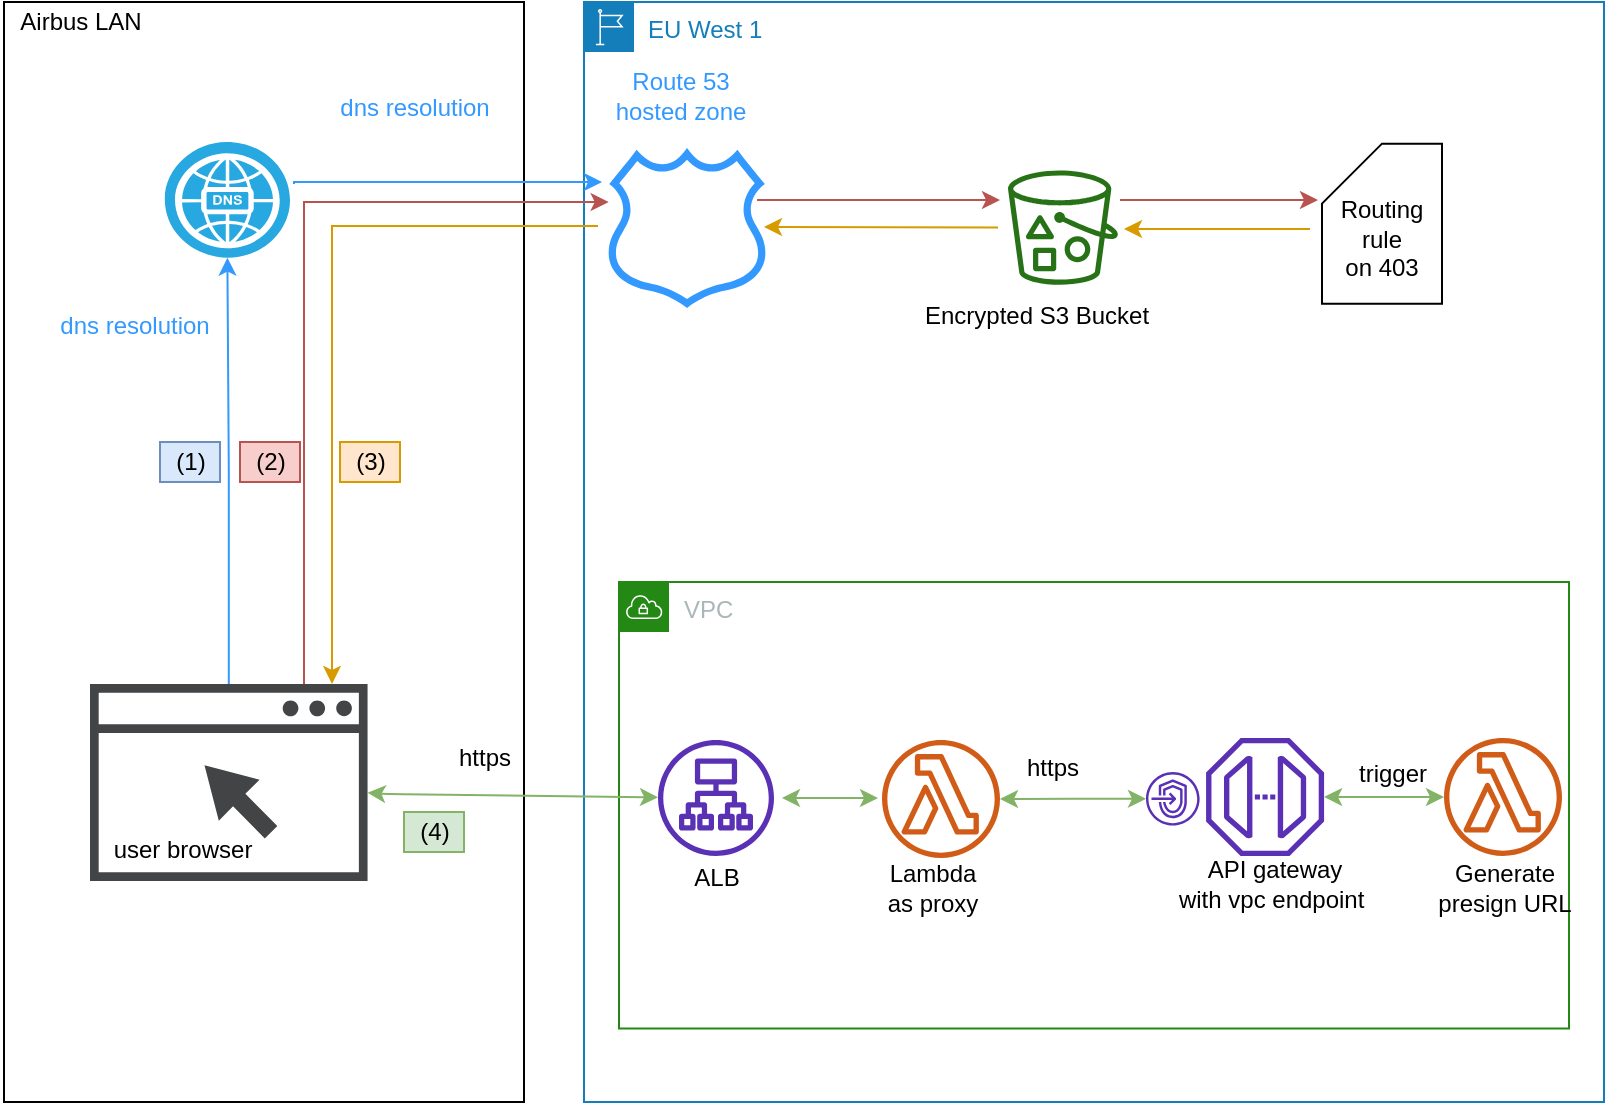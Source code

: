 <mxfile version="12.6.4" type="github">
  <diagram id="uXmttSxeo8CzMjYbrP_F" name="Page-1">
    <mxGraphModel dx="1402" dy="688" grid="1" gridSize="10" guides="1" tooltips="1" connect="1" arrows="1" fold="1" page="1" pageScale="1" pageWidth="850" pageHeight="1100" math="0" shadow="0">
      <root>
        <mxCell id="0"/>
        <mxCell id="1" parent="0"/>
        <mxCell id="6_tzwVEDrdGomNf8C0je-2" value="EU West 1" style="points=[[0,0],[0.25,0],[0.5,0],[0.75,0],[1,0],[1,0.25],[1,0.5],[1,0.75],[1,1],[0.75,1],[0.5,1],[0.25,1],[0,1],[0,0.75],[0,0.5],[0,0.25]];outlineConnect=0;gradientColor=none;html=1;whiteSpace=wrap;fontSize=12;fontStyle=0;shape=mxgraph.aws4.group;grIcon=mxgraph.aws4.group_region;strokeColor=#147EBA;fillColor=none;verticalAlign=top;align=left;spacingLeft=30;fontColor=#147EBA;dashed=0;" parent="1" vertex="1">
          <mxGeometry x="300" y="30" width="510" height="550" as="geometry"/>
        </mxCell>
        <mxCell id="6_tzwVEDrdGomNf8C0je-34" value="" style="rounded=0;whiteSpace=wrap;html=1;direction=south;" parent="1" vertex="1">
          <mxGeometry x="10" y="30" width="260" height="550" as="geometry"/>
        </mxCell>
        <mxCell id="6_tzwVEDrdGomNf8C0je-1" value="VPC" style="points=[[0,0],[0.25,0],[0.5,0],[0.75,0],[1,0],[1,0.25],[1,0.5],[1,0.75],[1,1],[0.75,1],[0.5,1],[0.25,1],[0,1],[0,0.75],[0,0.5],[0,0.25]];outlineConnect=0;gradientColor=none;html=1;whiteSpace=wrap;fontSize=12;fontStyle=0;shape=mxgraph.aws4.group;grIcon=mxgraph.aws4.group_vpc;strokeColor=#248814;fillColor=none;verticalAlign=top;align=left;spacingLeft=30;fontColor=#AAB7B8;dashed=0;" parent="1" vertex="1">
          <mxGeometry x="317.5" y="320" width="475" height="223.27" as="geometry"/>
        </mxCell>
        <mxCell id="6_tzwVEDrdGomNf8C0je-4" value="" style="outlineConnect=0;fontColor=#232F3E;gradientColor=none;fillColor=#5A30B5;strokeColor=none;dashed=0;verticalLabelPosition=bottom;verticalAlign=top;align=center;html=1;fontSize=12;fontStyle=0;aspect=fixed;pointerEvents=1;shape=mxgraph.aws4.application_load_balancer;" parent="1" vertex="1">
          <mxGeometry x="337" y="399" width="58" height="58" as="geometry"/>
        </mxCell>
        <mxCell id="FjIFYjuclCFXKVwC-oeQ-6" style="edgeStyle=orthogonalEdgeStyle;rounded=0;orthogonalLoop=1;jettySize=auto;html=1;fillColor=#f8cecc;strokeColor=#b85450;" parent="1" edge="1">
          <mxGeometry relative="1" as="geometry">
            <mxPoint x="386.551" y="129" as="sourcePoint"/>
            <mxPoint x="508" y="129" as="targetPoint"/>
            <Array as="points">
              <mxPoint x="449" y="129"/>
              <mxPoint x="449" y="129"/>
            </Array>
          </mxGeometry>
        </mxCell>
        <mxCell id="6_tzwVEDrdGomNf8C0je-5" value="" style="outlineConnect=0;fillColor=#3399FF;strokeColor=#6c8ebf;dashed=0;verticalLabelPosition=bottom;verticalAlign=top;align=center;html=1;fontSize=12;fontStyle=0;aspect=fixed;pointerEvents=1;shape=mxgraph.aws4.hosted_zone;" parent="1" vertex="1">
          <mxGeometry x="311" y="103" width="81.03" height="80" as="geometry"/>
        </mxCell>
        <mxCell id="6_tzwVEDrdGomNf8C0je-8" value="" style="outlineConnect=0;fontColor=#232F3E;gradientColor=none;fillColor=#D05C17;strokeColor=none;dashed=0;verticalLabelPosition=bottom;verticalAlign=top;align=center;html=1;fontSize=12;fontStyle=0;aspect=fixed;pointerEvents=1;shape=mxgraph.aws4.lambda_function;" parent="1" vertex="1">
          <mxGeometry x="449" y="399" width="59" height="59" as="geometry"/>
        </mxCell>
        <mxCell id="6_tzwVEDrdGomNf8C0je-9" value="" style="group" parent="1" vertex="1" connectable="0">
          <mxGeometry x="581" y="398" width="92" height="59" as="geometry"/>
        </mxCell>
        <mxCell id="6_tzwVEDrdGomNf8C0je-10" value="" style="outlineConnect=0;fontColor=#232F3E;gradientColor=none;fillColor=#5A30B5;strokeColor=none;dashed=0;verticalLabelPosition=bottom;verticalAlign=top;align=center;html=1;fontSize=12;fontStyle=0;aspect=fixed;pointerEvents=1;shape=mxgraph.aws4.endpoints;" parent="6_tzwVEDrdGomNf8C0je-9" vertex="1">
          <mxGeometry y="16.985" width="26.818" height="26.818" as="geometry"/>
        </mxCell>
        <mxCell id="6_tzwVEDrdGomNf8C0je-11" value="" style="outlineConnect=0;fontColor=#232F3E;gradientColor=none;fillColor=#5A30B5;strokeColor=none;dashed=0;verticalLabelPosition=bottom;verticalAlign=top;align=center;html=1;fontSize=12;fontStyle=0;aspect=fixed;pointerEvents=1;shape=mxgraph.aws4.endpoint;" parent="6_tzwVEDrdGomNf8C0je-9" vertex="1">
          <mxGeometry x="30.041" width="59" height="59" as="geometry"/>
        </mxCell>
        <mxCell id="6_tzwVEDrdGomNf8C0je-12" value="" style="outlineConnect=0;fontColor=#232F3E;gradientColor=none;fillColor=#277116;strokeColor=none;dashed=0;verticalLabelPosition=bottom;verticalAlign=top;align=center;html=1;fontSize=12;fontStyle=0;aspect=fixed;pointerEvents=1;shape=mxgraph.aws4.bucket_with_objects;" parent="1" vertex="1">
          <mxGeometry x="512" y="114.2" width="55" height="57.2" as="geometry"/>
        </mxCell>
        <mxCell id="6_tzwVEDrdGomNf8C0je-14" value="Route 53 &lt;br&gt;hosted zone" style="text;html=1;align=center;verticalAlign=middle;resizable=0;points=[];autosize=1;fontColor=#3399FF;" parent="1" vertex="1">
          <mxGeometry x="308" y="62.03" width="80" height="30" as="geometry"/>
        </mxCell>
        <mxCell id="6_tzwVEDrdGomNf8C0je-15" value="ALB" style="text;html=1;align=center;verticalAlign=middle;resizable=0;points=[];autosize=1;" parent="1" vertex="1">
          <mxGeometry x="346" y="458" width="40" height="20" as="geometry"/>
        </mxCell>
        <mxCell id="6_tzwVEDrdGomNf8C0je-16" value="Lambda &lt;br&gt;as proxy" style="text;html=1;align=center;verticalAlign=middle;resizable=0;points=[];autosize=1;" parent="1" vertex="1">
          <mxGeometry x="444" y="458" width="60" height="30" as="geometry"/>
        </mxCell>
        <mxCell id="6_tzwVEDrdGomNf8C0je-17" value="API gateway&lt;br&gt;with vpc endpoint&amp;nbsp;" style="text;html=1;align=center;verticalAlign=middle;resizable=0;points=[];autosize=1;" parent="1" vertex="1">
          <mxGeometry x="590" y="456" width="110" height="30" as="geometry"/>
        </mxCell>
        <mxCell id="6_tzwVEDrdGomNf8C0je-19" value="https" style="text;html=1;align=center;verticalAlign=middle;resizable=0;points=[];autosize=1;fontColor=#000000;" parent="1" vertex="1">
          <mxGeometry x="514" y="403" width="40" height="20" as="geometry"/>
        </mxCell>
        <mxCell id="6_tzwVEDrdGomNf8C0je-20" value="trigger" style="text;html=1;align=center;verticalAlign=middle;resizable=0;points=[];autosize=1;fontColor=#000000;" parent="1" vertex="1">
          <mxGeometry x="679" y="406" width="50" height="20" as="geometry"/>
        </mxCell>
        <mxCell id="6_tzwVEDrdGomNf8C0je-21" style="edgeStyle=orthogonalEdgeStyle;rounded=0;orthogonalLoop=1;jettySize=auto;html=1;strokeColor=#3399FF;fontColor=#000000;exitX=1;exitY=0.363;exitDx=0;exitDy=0;exitPerimeter=0;" parent="1" edge="1">
          <mxGeometry relative="1" as="geometry">
            <mxPoint x="155" y="121" as="sourcePoint"/>
            <mxPoint x="309" y="120" as="targetPoint"/>
            <Array as="points">
              <mxPoint x="155" y="120"/>
            </Array>
          </mxGeometry>
        </mxCell>
        <mxCell id="6_tzwVEDrdGomNf8C0je-22" value="" style="verticalLabelPosition=bottom;html=1;fillColor=#28A8E0;verticalAlign=top;points=[[0.145,0.145,0],[0.856,0.145,0],[0.855,0.855,0],[0.145,0.855,0],[0.5,0,0], [1,0.5,0], [0.5,1,0],[0,0.5,0]];pointerEvents=1;align=center;shape=mxgraph.cisco_safe.capability.dns;fontColor=#000000;" parent="1" vertex="1">
          <mxGeometry x="90.39" y="100" width="62.61" height="57.83" as="geometry"/>
        </mxCell>
        <mxCell id="6_tzwVEDrdGomNf8C0je-24" value="dns resolution" style="text;html=1;align=center;verticalAlign=middle;resizable=0;points=[];autosize=1;fontColor=#3399FF;" parent="1" vertex="1">
          <mxGeometry x="170" y="72.63" width="90" height="20" as="geometry"/>
        </mxCell>
        <mxCell id="6_tzwVEDrdGomNf8C0je-26" style="edgeStyle=orthogonalEdgeStyle;rounded=0;orthogonalLoop=1;jettySize=auto;html=1;strokeColor=#3399FF;fontColor=#000000;entryX=0.5;entryY=1;entryDx=0;entryDy=0;entryPerimeter=0;" parent="1" source="6_tzwVEDrdGomNf8C0je-25" target="6_tzwVEDrdGomNf8C0je-22" edge="1">
          <mxGeometry relative="1" as="geometry">
            <mxPoint x="180" y="106" as="sourcePoint"/>
            <mxPoint x="321.086" y="106" as="targetPoint"/>
          </mxGeometry>
        </mxCell>
        <mxCell id="6_tzwVEDrdGomNf8C0je-27" value="dns resolution" style="text;html=1;align=center;verticalAlign=middle;resizable=0;points=[];autosize=1;fontColor=#3399FF;" parent="1" vertex="1">
          <mxGeometry x="30" y="182.13" width="90" height="20" as="geometry"/>
        </mxCell>
        <mxCell id="6_tzwVEDrdGomNf8C0je-28" value="" style="endArrow=classic;html=1;strokeColor=#82b366;fontColor=#3399FF;startArrow=classic;startFill=1;fillColor=#d5e8d4;" parent="1" source="6_tzwVEDrdGomNf8C0je-25" target="6_tzwVEDrdGomNf8C0je-4" edge="1">
          <mxGeometry width="50" height="50" relative="1" as="geometry">
            <mxPoint x="10" y="560" as="sourcePoint"/>
            <mxPoint x="60" y="510" as="targetPoint"/>
            <Array as="points">
              <mxPoint x="200" y="426"/>
            </Array>
          </mxGeometry>
        </mxCell>
        <mxCell id="6_tzwVEDrdGomNf8C0je-29" value="https" style="text;html=1;align=center;verticalAlign=middle;resizable=0;points=[];autosize=1;fontColor=#000000;" parent="1" vertex="1">
          <mxGeometry x="230" y="398" width="40" height="20" as="geometry"/>
        </mxCell>
        <mxCell id="6_tzwVEDrdGomNf8C0je-30" value="Airbus LAN" style="text;html=1;align=center;verticalAlign=middle;resizable=0;points=[];autosize=1;fontColor=#000000;" parent="1" vertex="1">
          <mxGeometry x="8" y="30" width="80" height="20" as="geometry"/>
        </mxCell>
        <mxCell id="6_tzwVEDrdGomNf8C0je-32" value="" style="outlineConnect=0;fontColor=#232F3E;gradientColor=none;fillColor=#D05C17;strokeColor=none;dashed=0;verticalLabelPosition=bottom;verticalAlign=top;align=center;html=1;fontSize=12;fontStyle=0;aspect=fixed;pointerEvents=1;shape=mxgraph.aws4.lambda_function;" parent="1" vertex="1">
          <mxGeometry x="730" y="398" width="59" height="59" as="geometry"/>
        </mxCell>
        <mxCell id="FjIFYjuclCFXKVwC-oeQ-1" value="" style="group" parent="1" vertex="1" connectable="0">
          <mxGeometry x="53" y="371" width="138.78" height="98.54" as="geometry"/>
        </mxCell>
        <mxCell id="6_tzwVEDrdGomNf8C0je-25" value="" style="pointerEvents=1;shadow=0;dashed=0;html=1;strokeColor=none;fillColor=#434445;aspect=fixed;labelPosition=center;verticalLabelPosition=bottom;verticalAlign=top;align=center;outlineConnect=0;shape=mxgraph.vvd.web_browser;fontColor=#3399FF;" parent="FjIFYjuclCFXKVwC-oeQ-1" vertex="1">
          <mxGeometry width="138.78" height="98.54" as="geometry"/>
        </mxCell>
        <mxCell id="6_tzwVEDrdGomNf8C0je-31" value="user browser" style="text;html=1;align=center;verticalAlign=middle;resizable=0;points=[];autosize=1;fontColor=#000000;" parent="FjIFYjuclCFXKVwC-oeQ-1" vertex="1">
          <mxGeometry x="6" y="73.13" width="80" height="20" as="geometry"/>
        </mxCell>
        <mxCell id="FjIFYjuclCFXKVwC-oeQ-7" value="Encrypted S3 Bucket" style="text;html=1;align=center;verticalAlign=middle;resizable=0;points=[];autosize=1;" parent="1" vertex="1">
          <mxGeometry x="461" y="176.83" width="130" height="20" as="geometry"/>
        </mxCell>
        <mxCell id="FjIFYjuclCFXKVwC-oeQ-10" value="" style="endArrow=classic;html=1;fillColor=#d5e8d4;strokeColor=#82b366;startArrow=classic;startFill=1;" parent="1" source="6_tzwVEDrdGomNf8C0je-11" target="6_tzwVEDrdGomNf8C0je-32" edge="1">
          <mxGeometry width="50" height="50" relative="1" as="geometry">
            <mxPoint x="10" y="650" as="sourcePoint"/>
            <mxPoint x="60" y="600" as="targetPoint"/>
          </mxGeometry>
        </mxCell>
        <mxCell id="FjIFYjuclCFXKVwC-oeQ-12" style="edgeStyle=orthogonalEdgeStyle;rounded=0;orthogonalLoop=1;jettySize=auto;html=1;endArrow=classic;endFill=1;startArrow=classic;startFill=1;fillColor=#d5e8d4;strokeColor=#82b366;" parent="1" source="6_tzwVEDrdGomNf8C0je-10" target="6_tzwVEDrdGomNf8C0je-8" edge="1">
          <mxGeometry relative="1" as="geometry"/>
        </mxCell>
        <mxCell id="FjIFYjuclCFXKVwC-oeQ-13" value="Generate &lt;br&gt;presign URL" style="text;html=1;align=center;verticalAlign=middle;resizable=0;points=[];autosize=1;" parent="1" vertex="1">
          <mxGeometry x="719.5" y="458" width="80" height="30" as="geometry"/>
        </mxCell>
        <mxCell id="FjIFYjuclCFXKVwC-oeQ-14" value="(1)" style="text;html=1;align=center;verticalAlign=middle;resizable=0;points=[];autosize=1;fillColor=#dae8fc;strokeColor=#6c8ebf;" parent="1" vertex="1">
          <mxGeometry x="88" y="250" width="30" height="20" as="geometry"/>
        </mxCell>
        <mxCell id="FjIFYjuclCFXKVwC-oeQ-15" value="(2)" style="text;html=1;align=center;verticalAlign=middle;resizable=0;points=[];autosize=1;fillColor=#f8cecc;strokeColor=#b85450;" parent="1" vertex="1">
          <mxGeometry x="128" y="250.0" width="30" height="20" as="geometry"/>
        </mxCell>
        <mxCell id="FjIFYjuclCFXKVwC-oeQ-16" value="&lt;br&gt;Routing rule&lt;br&gt;on 403" style="shape=card;whiteSpace=wrap;html=1;" parent="1" vertex="1">
          <mxGeometry x="669" y="100.83" width="60" height="80" as="geometry"/>
        </mxCell>
        <mxCell id="JvuyAwS0Vtkvp-Z_bu09-1" style="edgeStyle=orthogonalEdgeStyle;rounded=0;orthogonalLoop=1;jettySize=auto;html=1;fillColor=#f8cecc;strokeColor=#b85450;" parent="1" source="6_tzwVEDrdGomNf8C0je-25" target="6_tzwVEDrdGomNf8C0je-5" edge="1">
          <mxGeometry relative="1" as="geometry">
            <mxPoint x="141" y="240" as="sourcePoint"/>
            <mxPoint x="270" y="240" as="targetPoint"/>
            <Array as="points">
              <mxPoint x="160" y="130"/>
            </Array>
          </mxGeometry>
        </mxCell>
        <mxCell id="JvuyAwS0Vtkvp-Z_bu09-2" value="(4)" style="text;html=1;align=center;verticalAlign=middle;resizable=0;points=[];autosize=1;fillColor=#d5e8d4;strokeColor=#82b366;" parent="1" vertex="1">
          <mxGeometry x="210" y="435" width="30" height="20" as="geometry"/>
        </mxCell>
        <mxCell id="JvuyAwS0Vtkvp-Z_bu09-3" style="edgeStyle=orthogonalEdgeStyle;rounded=0;orthogonalLoop=1;jettySize=auto;html=1;fillColor=#f8cecc;strokeColor=#b85450;entryX=0;entryY=0;entryDx=0;entryDy=30;entryPerimeter=0;" parent="1" edge="1">
          <mxGeometry relative="1" as="geometry">
            <mxPoint x="568" y="129" as="sourcePoint"/>
            <mxPoint x="667" y="129" as="targetPoint"/>
            <Array as="points">
              <mxPoint x="620" y="129"/>
              <mxPoint x="620" y="129"/>
            </Array>
          </mxGeometry>
        </mxCell>
        <mxCell id="JvuyAwS0Vtkvp-Z_bu09-4" value="" style="endArrow=classic;html=1;fillColor=#ffe6cc;strokeColor=#d79b00;" parent="1" edge="1">
          <mxGeometry width="50" height="50" relative="1" as="geometry">
            <mxPoint x="663" y="143.5" as="sourcePoint"/>
            <mxPoint x="570" y="143.5" as="targetPoint"/>
          </mxGeometry>
        </mxCell>
        <mxCell id="JvuyAwS0Vtkvp-Z_bu09-5" value="" style="endArrow=classic;html=1;fillColor=#ffe6cc;strokeColor=#d79b00;" parent="1" edge="1">
          <mxGeometry width="50" height="50" relative="1" as="geometry">
            <mxPoint x="507" y="142.743" as="sourcePoint"/>
            <mxPoint x="390" y="142.5" as="targetPoint"/>
          </mxGeometry>
        </mxCell>
        <mxCell id="JvuyAwS0Vtkvp-Z_bu09-6" value="" style="endArrow=classic;html=1;rounded=0;fillColor=#ffe6cc;strokeColor=#d79b00;" parent="1" edge="1">
          <mxGeometry width="50" height="50" relative="1" as="geometry">
            <mxPoint x="307" y="142" as="sourcePoint"/>
            <mxPoint x="174" y="371" as="targetPoint"/>
            <Array as="points">
              <mxPoint x="174" y="142"/>
            </Array>
          </mxGeometry>
        </mxCell>
        <mxCell id="JvuyAwS0Vtkvp-Z_bu09-8" value="(3)" style="text;html=1;align=center;verticalAlign=middle;resizable=0;points=[];autosize=1;fillColor=#ffe6cc;strokeColor=#d79b00;" parent="1" vertex="1">
          <mxGeometry x="178" y="250" width="30" height="20" as="geometry"/>
        </mxCell>
        <mxCell id="JlEp0hrCdRYmKE17I69p-1" value="" style="endArrow=classic;html=1;fillColor=#d5e8d4;strokeColor=#82b366;startArrow=classic;startFill=1;" edge="1" parent="1">
          <mxGeometry width="50" height="50" relative="1" as="geometry">
            <mxPoint x="399" y="428" as="sourcePoint"/>
            <mxPoint x="447" y="428" as="targetPoint"/>
          </mxGeometry>
        </mxCell>
      </root>
    </mxGraphModel>
  </diagram>
</mxfile>
